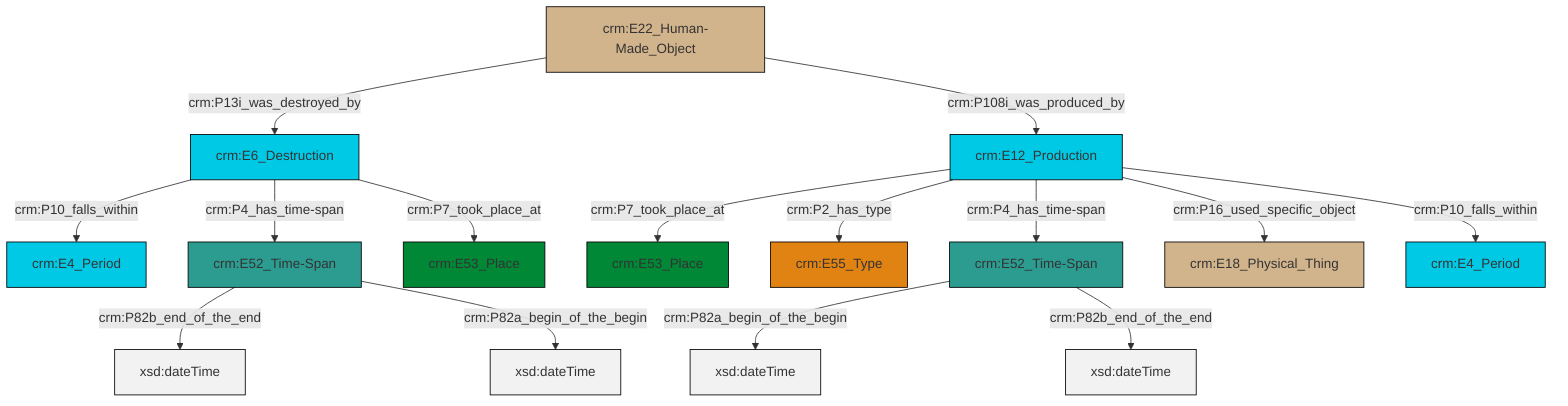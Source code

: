 graph TD
classDef Literal fill:#f2f2f2,stroke:#000000;
classDef CRM_Entity fill:#FFFFFF,stroke:#000000;
classDef Temporal_Entity fill:#00C9E6, stroke:#000000;
classDef Type fill:#E18312, stroke:#000000;
classDef Time-Span fill:#2C9C91, stroke:#000000;
classDef Appellation fill:#FFEB7F, stroke:#000000;
classDef Place fill:#008836, stroke:#000000;
classDef Persistent_Item fill:#B266B2, stroke:#000000;
classDef Conceptual_Object fill:#FFD700, stroke:#000000;
classDef Physical_Thing fill:#D2B48C, stroke:#000000;
classDef Actor fill:#f58aad, stroke:#000000;
classDef PC_Classes fill:#4ce600, stroke:#000000;
classDef Multi fill:#cccccc,stroke:#000000;

2["crm:E52_Time-Span"]:::Time-Span -->|crm:P82a_begin_of_the_begin| 3[xsd:dateTime]:::Literal
6["crm:E12_Production"]:::Temporal_Entity -->|crm:P7_took_place_at| 4["crm:E53_Place"]:::Place
6["crm:E12_Production"]:::Temporal_Entity -->|crm:P2_has_type| 0["crm:E55_Type"]:::Type
10["crm:E6_Destruction"]:::Temporal_Entity -->|crm:P10_falls_within| 12["crm:E4_Period"]:::Temporal_Entity
13["crm:E52_Time-Span"]:::Time-Span -->|crm:P82b_end_of_the_end| 14[xsd:dateTime]:::Literal
13["crm:E52_Time-Span"]:::Time-Span -->|crm:P82a_begin_of_the_begin| 15[xsd:dateTime]:::Literal
6["crm:E12_Production"]:::Temporal_Entity -->|crm:P4_has_time-span| 2["crm:E52_Time-Span"]:::Time-Span
10["crm:E6_Destruction"]:::Temporal_Entity -->|crm:P4_has_time-span| 13["crm:E52_Time-Span"]:::Time-Span
16["crm:E22_Human-Made_Object"]:::Physical_Thing -->|crm:P13i_was_destroyed_by| 10["crm:E6_Destruction"]:::Temporal_Entity
6["crm:E12_Production"]:::Temporal_Entity -->|crm:P16_used_specific_object| 17["crm:E18_Physical_Thing"]:::Physical_Thing
2["crm:E52_Time-Span"]:::Time-Span -->|crm:P82b_end_of_the_end| 21[xsd:dateTime]:::Literal
6["crm:E12_Production"]:::Temporal_Entity -->|crm:P10_falls_within| 8["crm:E4_Period"]:::Temporal_Entity
10["crm:E6_Destruction"]:::Temporal_Entity -->|crm:P7_took_place_at| 19["crm:E53_Place"]:::Place
16["crm:E22_Human-Made_Object"]:::Physical_Thing -->|crm:P108i_was_produced_by| 6["crm:E12_Production"]:::Temporal_Entity